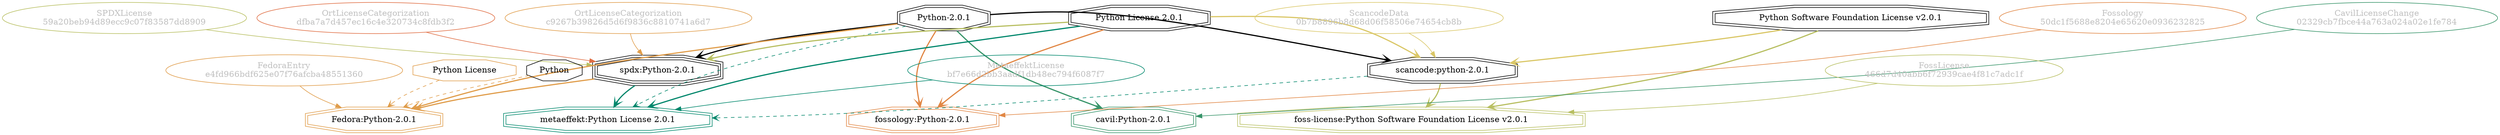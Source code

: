 strict digraph {
    node [shape=box];
    graph [splines=curved];
    3687 [label="SPDXLicense\n59a20beb94d89ecc9c07f83587dd8909"
         ,fontcolor=gray
         ,color="#b8bf62"
         ,fillcolor="beige;1"
         ,shape=ellipse];
    3688 [label="spdx:Python-2.0.1"
         ,shape=tripleoctagon];
    3689 [label="Python-2.0.1"
         ,shape=doubleoctagon];
    3690 [label="Python License 2.0.1"
         ,shape=doubleoctagon];
    8307 [label="Python License"
         ,color="#e09d4b"
         ,shape=octagon];
    8308 [label=Python
         ,shape=octagon];
    8316 [label="FedoraEntry\ne4fd966bdf625e07f76afcba48551360"
         ,fontcolor=gray
         ,color="#e09d4b"
         ,fillcolor="beige;1"
         ,shape=ellipse];
    8317 [label="Fedora:Python-2.0.1"
         ,color="#e09d4b"
         ,shape=doubleoctagon];
    22544 [label="ScancodeData\n0b7b8896b8d68d06f58506e74654cb8b"
          ,fontcolor=gray
          ,color="#dac767"
          ,fillcolor="beige;1"
          ,shape=ellipse];
    22545 [label="scancode:python-2.0.1"
          ,shape=doubleoctagon];
    22546 [label="Python Software Foundation License v2.0.1"
          ,shape=doubleoctagon];
    26263 [label="Fossology\n50dc1f5688e8204e65620e0936232825"
          ,fontcolor=gray
          ,color="#e18745"
          ,fillcolor="beige;1"
          ,shape=ellipse];
    26264 [label="fossology:Python-2.0.1"
          ,color="#e18745"
          ,shape=doubleoctagon];
    35176 [label="OrtLicenseCategorization\ndfba7a7d457ec16c4e320734c8fdb3f2"
          ,fontcolor=gray
          ,color="#e06f45"
          ,fillcolor="beige;1"
          ,shape=ellipse];
    36241 [label="OrtLicenseCategorization\nc9267b39826d5d6f9836c8810741a6d7"
          ,fontcolor=gray
          ,color="#e09d4b"
          ,fillcolor="beige;1"
          ,shape=ellipse];
    37425 [label="CavilLicenseChange\n02329cb7fbce44a763a024a02e1fe784"
          ,fontcolor=gray
          ,color="#379469"
          ,fillcolor="beige;1"
          ,shape=ellipse];
    37426 [label="cavil:Python-2.0.1"
          ,color="#379469"
          ,shape=doubleoctagon];
    46957 [label="MetaeffektLicense\nbf7e66d2bb3aadf1db48ec794f6087f7"
          ,fontcolor=gray
          ,color="#00876c"
          ,fillcolor="beige;1"
          ,shape=ellipse];
    46958 [label="metaeffekt:Python License 2.0.1"
          ,color="#00876c"
          ,shape=doubleoctagon];
    50780 [label="FossLicense\n466d7d40abb6f72939cae4f81c7adc1f"
          ,fontcolor=gray
          ,color="#b8bf62"
          ,fillcolor="beige;1"
          ,shape=ellipse];
    50781 [label="foss-license:Python Software Foundation License v2.0.1"
          ,color="#b8bf62"
          ,shape=doubleoctagon];
    3687 -> 3688 [weight=0.5
                 ,color="#b8bf62"];
    3688 -> 8317 [style=bold
                 ,arrowhead=vee
                 ,weight=0.7
                 ,color="#e09d4b"];
    3688 -> 46958 [style=bold
                  ,arrowhead=vee
                  ,weight=0.7
                  ,color="#00876c"];
    3689 -> 3688 [style=bold
                 ,arrowhead=vee
                 ,weight=0.7];
    3689 -> 8317 [style=bold
                 ,arrowhead=vee
                 ,weight=0.7
                 ,color="#e09d4b"];
    3689 -> 22545 [style=bold
                  ,arrowhead=vee
                  ,weight=0.7];
    3689 -> 26264 [style=bold
                  ,arrowhead=vee
                  ,weight=0.7
                  ,color="#e18745"];
    3689 -> 37426 [style=bold
                  ,arrowhead=vee
                  ,weight=0.7
                  ,color="#379469"];
    3689 -> 37426 [style=bold
                  ,arrowhead=vee
                  ,weight=0.7
                  ,color="#379469"];
    3689 -> 46958 [style=dashed
                  ,arrowhead=vee
                  ,weight=0.5
                  ,color="#00876c"];
    3690 -> 3688 [style=bold
                 ,arrowhead=vee
                 ,weight=0.7
                 ,color="#b8bf62"];
    3690 -> 22545 [style=bold
                  ,arrowhead=vee
                  ,weight=0.7
                  ,color="#dac767"];
    3690 -> 26264 [style=bold
                  ,arrowhead=vee
                  ,weight=0.7
                  ,color="#e18745"];
    3690 -> 46958 [style=bold
                  ,arrowhead=vee
                  ,weight=0.7
                  ,color="#00876c"];
    3690 -> 46958 [style=bold
                  ,arrowhead=vee
                  ,weight=0.7
                  ,color="#00876c"];
    8307 -> 8317 [style=dashed
                 ,arrowhead=vee
                 ,weight=0.5
                 ,color="#e09d4b"];
    8308 -> 8317 [style=dashed
                 ,arrowhead=vee
                 ,weight=0.5
                 ,color="#e09d4b"];
    8316 -> 8317 [weight=0.5
                 ,color="#e09d4b"];
    22544 -> 22545 [weight=0.5
                   ,color="#dac767"];
    22545 -> 46958 [style=dashed
                   ,arrowhead=vee
                   ,weight=0.5
                   ,color="#00876c"];
    22545 -> 50781 [style=bold
                   ,arrowhead=vee
                   ,weight=0.7
                   ,color="#b8bf62"];
    22546 -> 22545 [style=bold
                   ,arrowhead=vee
                   ,weight=0.7
                   ,color="#dac767"];
    22546 -> 50781 [style=bold
                   ,arrowhead=vee
                   ,weight=0.7
                   ,color="#b8bf62"];
    26263 -> 26264 [weight=0.5
                   ,color="#e18745"];
    35176 -> 3688 [weight=0.5
                  ,color="#e06f45"];
    36241 -> 3688 [weight=0.5
                  ,color="#e09d4b"];
    37425 -> 37426 [weight=0.5
                   ,color="#379469"];
    46957 -> 46958 [weight=0.5
                   ,color="#00876c"];
    50780 -> 50781 [weight=0.5
                   ,color="#b8bf62"];
}
